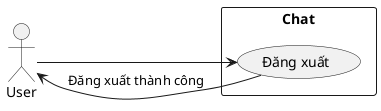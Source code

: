 @startuml
left to right direction

actor User
rectangle Chat {
    usecase "Đăng xuất" as Logout
    User --> Logout
    Logout --> User: Đăng xuất thành công
}
@enduml
